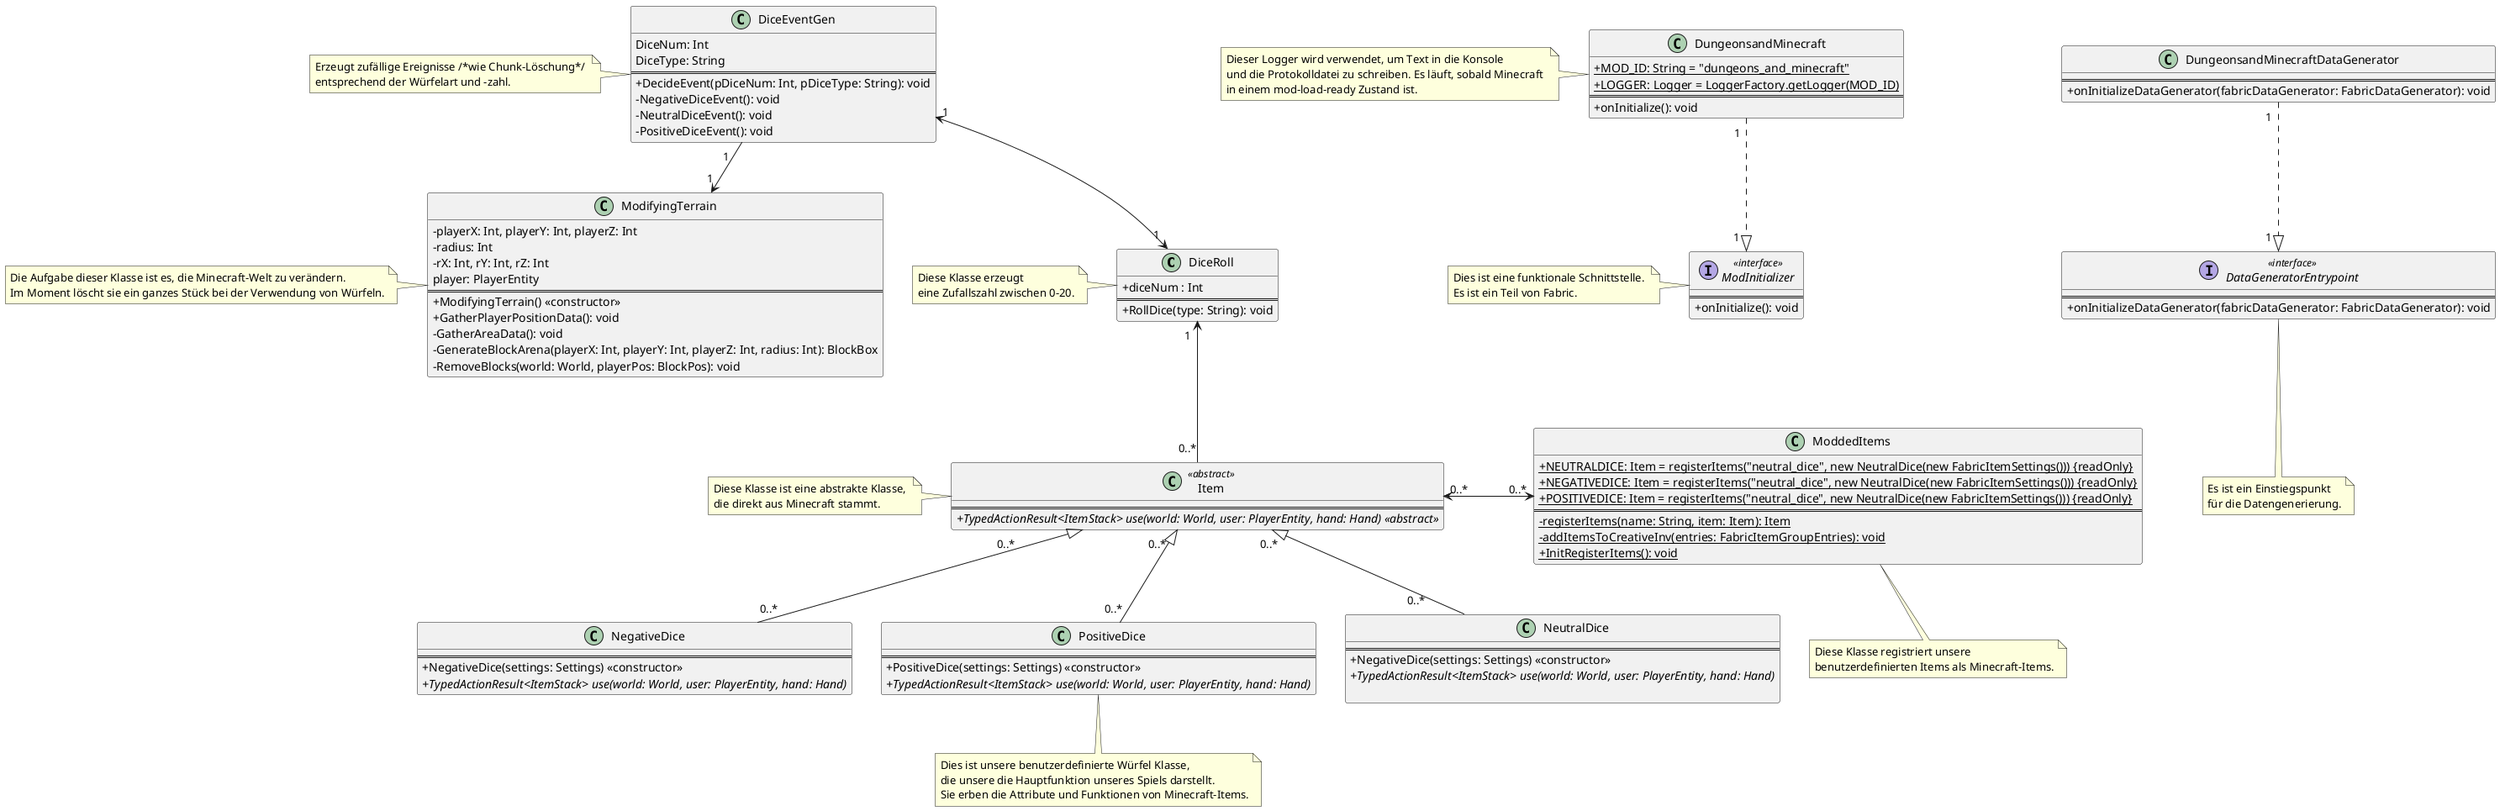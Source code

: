 @startuml
skinparam classAttributeIconSize 0
skinparam groupInheritance 1

class DiceRoll {
+ diceNum : Int
==
+ RollDice(type: String): void
}

abstract class Item <<abstract>> {
==
+ {abstract} TypedActionResult<ItemStack> use(world: World, user: PlayerEntity, hand: Hand) <<abstract>>
}

class NegativeDice {
==
+ NegativeDice(settings: Settings) <<constructor>>
+ {abstract} TypedActionResult<ItemStack> use(world: World, user: PlayerEntity, hand: Hand)
}

class PositiveDice {
==
+ PositiveDice(settings: Settings) <<constructor>>
+ {abstract} TypedActionResult<ItemStack> use(world: World, user: PlayerEntity, hand: Hand)
}

class NeutralDice {
==
+ NegativeDice(settings: Settings) <<constructor>>
+ {abstract} TypedActionResult<ItemStack> use(world: World, user: PlayerEntity, hand: Hand)

}

class ModdedItems {
+ {field} {static} NEUTRALDICE: Item = registerItems("neutral_dice", new NeutralDice(new FabricItemSettings())) {readOnly}
+ {field} {static} NEGATIVEDICE: Item = registerItems("neutral_dice", new NeutralDice(new FabricItemSettings())) {readOnly}
+ {field} {static} POSITIVEDICE: Item = registerItems("neutral_dice", new NeutralDice(new FabricItemSettings())) {readOnly}
==
- {static} registerItems(name: String, item: Item): Item
- {static} addItemsToCreativeInv(entries: FabricItemGroupEntries): void
+ {static} InitRegisterItems(): void
}

interface ModInitializer <<interface>> {
==
+ onInitialize(): void
}

class DungeonsandMinecraft {
+ {field} {static} MOD_ID: String = "dungeons_and_minecraft"
+ {field} {static} LOGGER: Logger = LoggerFactory.getLogger(MOD_ID)
==
+ onInitialize(): void
}

interface DataGeneratorEntrypoint <<interface>> {
==
+ onInitializeDataGenerator(fabricDataGenerator: FabricDataGenerator): void
}

class DungeonsandMinecraftDataGenerator {
==
+ onInitializeDataGenerator(fabricDataGenerator: FabricDataGenerator): void
}

class ModifyingTerrain {
- {field} playerX: Int, playerY: Int, playerZ: Int
- {field} radius: Int
- {field} rX: Int, rY: Int, rZ: Int
{field} player: PlayerEntity
==
+ ModifyingTerrain() <<constructor>>
+ GatherPlayerPositionData(): void
- GatherAreaData(): void
- GenerateBlockArena(playerX: Int, playerY: Int, playerZ: Int, radius: Int): BlockBox
- RemoveBlocks(world: World, playerPos: BlockPos): void
}

class DiceEventGen {
{field} DiceNum: Int
{field} DiceType: String
==
+ DecideEvent(pDiceNum: Int, pDiceType: String): void
- NegativeDiceEvent(): void
- NeutralDiceEvent(): void
- PositiveDiceEvent(): void
}

Item "0..*               "              <|-- "0..*"         NegativeDice
Item "0..*  "                           <|-- "0..*"         PositiveDice
Item "                       0..*"      <|-- "0..*        " NeutralDice

Item "0..*" <-right-> " 0..*" ModdedItems

DiceRoll "1  " <-- "0..*" Item

DungeonsandMinecraft "1  " ..|> "1  " ModInitializer

DungeonsandMinecraftDataGenerator "1  " ..|> "1  " DataGeneratorEntrypoint

DiceEventGen "1 " <--> "1 " DiceRoll

DiceEventGen "1   " --> "1 " ModifyingTerrain

class DiceRoll
note left: Diese Klasse erzeugt \neine Zufallszahl zwischen 0-20.

class Item
note left: Diese Klasse ist eine abstrakte Klasse, \ndie direkt aus Minecraft stammt.

note bottom of PositiveDice: Dies ist unsere benutzerdefinierte Würfel Klasse, \ndie unsere die Hauptfunktion unseres Spiels darstellt. \nSie erben die Attribute und Funktionen von Minecraft-Items.

class ModdedItems
note bottom: Diese Klasse registriert unsere \nbenutzerdefinierten Items als Minecraft-Items.

interface ModInitializer
note left: Dies ist eine funktionale Schnittstelle. \nEs ist ein Teil von Fabric.

class DungeonsandMinecraft
note left: Dieser Logger wird verwendet, um Text in die Konsole \nund die Protokolldatei zu schreiben. Es läuft, sobald Minecraft \nin einem mod-load-ready Zustand ist.

interface DataGeneratorEntrypoint
note bottom: Es ist ein Einstiegspunkt \nfür die Datengenerierung.

class ModifyingTerrain
note left: Die Aufgabe dieser Klasse ist es, die Minecraft-Welt zu verändern. \nIm Moment löscht sie ein ganzes Stück bei der Verwendung von Würfeln.
class DiceEventGen
note left: Erzeugt zufällige Ereignisse /*wie Chunk-Löschung*/ \nentsprechend der Würfelart und -zahl.

@enduml